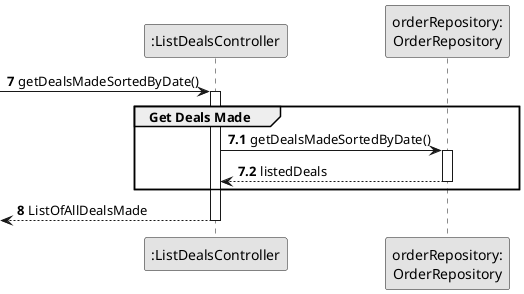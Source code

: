 @startuml
skinparam monochrome true
skinparam packageStyle rectangle
skinparam shadowing false



'hide footbox

participant ":ListDealsController" as CTRL
participant "orderRepository:\nOrderRepository" as OrderRepository

autonumber 7
-> CTRL : getDealsMadeSortedByDate()
autonumber 7.1

activate CTRL

    group Get Deals Made

CTRL -> OrderRepository :  getDealsMadeSortedByDate()
            activate OrderRepository

            OrderRepository --> CTRL : listedDeals
            deactivate OrderRepository

    end
    autonumber 8

    <-- CTRL : ListOfAllDealsMade
deactivate CTRL

@enduml